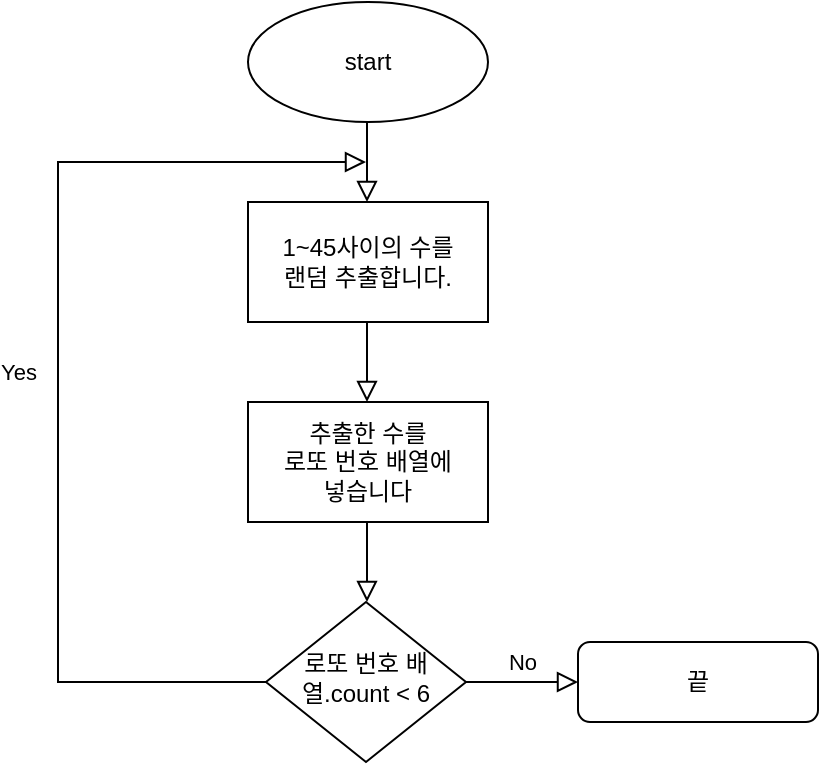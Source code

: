 <mxfile version="20.8.5" type="github"><diagram id="C5RBs43oDa-KdzZeNtuy" name="Page-1"><mxGraphModel dx="1434" dy="703" grid="1" gridSize="10" guides="1" tooltips="1" connect="1" arrows="1" fold="1" page="1" pageScale="1" pageWidth="827" pageHeight="1169" math="0" shadow="0"><root><mxCell id="WIyWlLk6GJQsqaUBKTNV-0"/><mxCell id="WIyWlLk6GJQsqaUBKTNV-1" parent="WIyWlLk6GJQsqaUBKTNV-0"/><mxCell id="WIyWlLk6GJQsqaUBKTNV-2" value="" style="rounded=0;html=1;jettySize=auto;orthogonalLoop=1;fontSize=11;endArrow=block;endFill=0;endSize=8;strokeWidth=1;shadow=0;labelBackgroundColor=none;edgeStyle=orthogonalEdgeStyle;" parent="WIyWlLk6GJQsqaUBKTNV-1" edge="1"><mxGeometry relative="1" as="geometry"><mxPoint x="334.5" y="110" as="sourcePoint"/><mxPoint x="334.5" y="150" as="targetPoint"/><Array as="points"><mxPoint x="334.5" y="140"/></Array></mxGeometry></mxCell><mxCell id="WIyWlLk6GJQsqaUBKTNV-4" value="Yes" style="rounded=0;html=1;jettySize=auto;orthogonalLoop=1;fontSize=11;endArrow=block;endFill=0;endSize=8;strokeWidth=1;shadow=0;labelBackgroundColor=none;edgeStyle=orthogonalEdgeStyle;" parent="WIyWlLk6GJQsqaUBKTNV-1" source="WIyWlLk6GJQsqaUBKTNV-6" edge="1"><mxGeometry y="20" relative="1" as="geometry"><mxPoint as="offset"/><mxPoint x="334" y="130" as="targetPoint"/><Array as="points"><mxPoint x="180" y="390"/><mxPoint x="180" y="130"/><mxPoint x="250" y="130"/></Array></mxGeometry></mxCell><mxCell id="WIyWlLk6GJQsqaUBKTNV-5" value="No" style="edgeStyle=orthogonalEdgeStyle;rounded=0;html=1;jettySize=auto;orthogonalLoop=1;fontSize=11;endArrow=block;endFill=0;endSize=8;strokeWidth=1;shadow=0;labelBackgroundColor=none;" parent="WIyWlLk6GJQsqaUBKTNV-1" source="WIyWlLk6GJQsqaUBKTNV-6" target="WIyWlLk6GJQsqaUBKTNV-7" edge="1"><mxGeometry y="10" relative="1" as="geometry"><mxPoint as="offset"/></mxGeometry></mxCell><mxCell id="WIyWlLk6GJQsqaUBKTNV-6" value="로또 번호 배열.count &amp;lt; 6" style="rhombus;whiteSpace=wrap;html=1;shadow=0;fontFamily=Helvetica;fontSize=12;align=center;strokeWidth=1;spacing=6;spacingTop=-4;" parent="WIyWlLk6GJQsqaUBKTNV-1" vertex="1"><mxGeometry x="284" y="350" width="100" height="80" as="geometry"/></mxCell><mxCell id="WIyWlLk6GJQsqaUBKTNV-7" value="끝" style="rounded=1;whiteSpace=wrap;html=1;fontSize=12;glass=0;strokeWidth=1;shadow=0;" parent="WIyWlLk6GJQsqaUBKTNV-1" vertex="1"><mxGeometry x="440" y="370" width="120" height="40" as="geometry"/></mxCell><mxCell id="t72fwB8RbmlYI51bNG50-0" value="start" style="ellipse;whiteSpace=wrap;html=1;" vertex="1" parent="WIyWlLk6GJQsqaUBKTNV-1"><mxGeometry x="275" y="50" width="120" height="60" as="geometry"/></mxCell><mxCell id="t72fwB8RbmlYI51bNG50-1" value="1~45사이의 수를&lt;br&gt;랜덤 추출합니다." style="rounded=0;whiteSpace=wrap;html=1;" vertex="1" parent="WIyWlLk6GJQsqaUBKTNV-1"><mxGeometry x="275" y="150" width="120" height="60" as="geometry"/></mxCell><mxCell id="t72fwB8RbmlYI51bNG50-2" value="" style="rounded=0;html=1;jettySize=auto;orthogonalLoop=1;fontSize=11;endArrow=block;endFill=0;endSize=8;strokeWidth=1;shadow=0;labelBackgroundColor=none;edgeStyle=orthogonalEdgeStyle;" edge="1" parent="WIyWlLk6GJQsqaUBKTNV-1"><mxGeometry relative="1" as="geometry"><mxPoint x="334.5" y="210" as="sourcePoint"/><mxPoint x="334.5" y="250" as="targetPoint"/><Array as="points"><mxPoint x="334.5" y="240"/></Array></mxGeometry></mxCell><mxCell id="t72fwB8RbmlYI51bNG50-3" value="추출한 수를&lt;br&gt;로또 번호 배열에&lt;br&gt;넣습니다" style="rounded=0;whiteSpace=wrap;html=1;" vertex="1" parent="WIyWlLk6GJQsqaUBKTNV-1"><mxGeometry x="275" y="250" width="120" height="60" as="geometry"/></mxCell><mxCell id="t72fwB8RbmlYI51bNG50-4" value="" style="rounded=0;html=1;jettySize=auto;orthogonalLoop=1;fontSize=11;endArrow=block;endFill=0;endSize=8;strokeWidth=1;shadow=0;labelBackgroundColor=none;edgeStyle=orthogonalEdgeStyle;" edge="1" parent="WIyWlLk6GJQsqaUBKTNV-1"><mxGeometry relative="1" as="geometry"><mxPoint x="334.5" y="310" as="sourcePoint"/><mxPoint x="334.5" y="350" as="targetPoint"/><Array as="points"><mxPoint x="334.5" y="340"/></Array></mxGeometry></mxCell></root></mxGraphModel></diagram></mxfile>